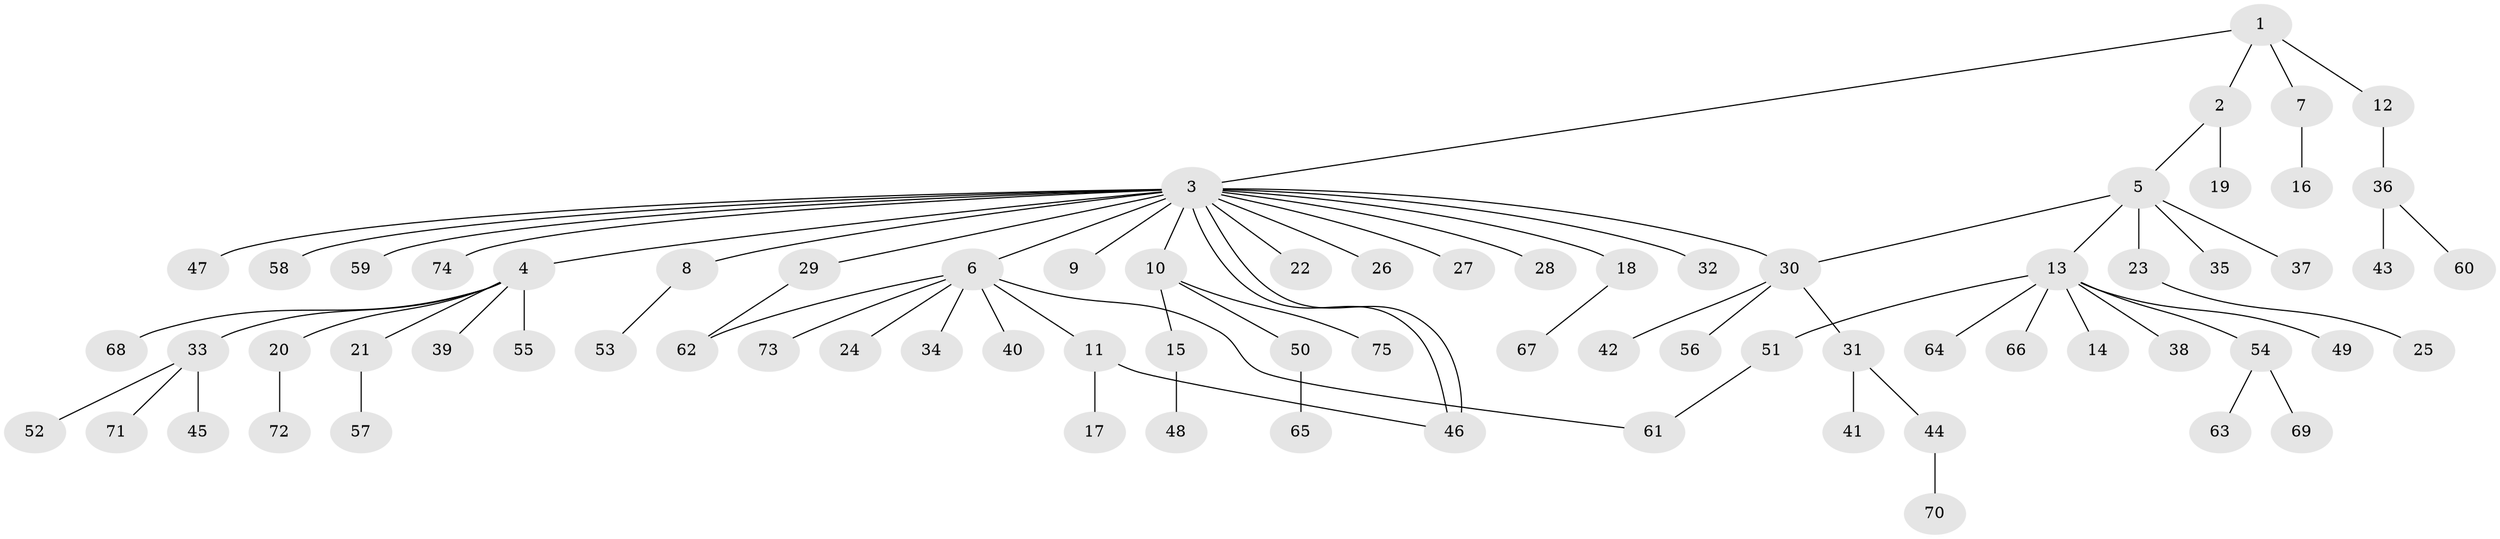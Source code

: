 // Generated by graph-tools (version 1.1) at 2025/49/03/09/25 03:49:51]
// undirected, 75 vertices, 79 edges
graph export_dot {
graph [start="1"]
  node [color=gray90,style=filled];
  1;
  2;
  3;
  4;
  5;
  6;
  7;
  8;
  9;
  10;
  11;
  12;
  13;
  14;
  15;
  16;
  17;
  18;
  19;
  20;
  21;
  22;
  23;
  24;
  25;
  26;
  27;
  28;
  29;
  30;
  31;
  32;
  33;
  34;
  35;
  36;
  37;
  38;
  39;
  40;
  41;
  42;
  43;
  44;
  45;
  46;
  47;
  48;
  49;
  50;
  51;
  52;
  53;
  54;
  55;
  56;
  57;
  58;
  59;
  60;
  61;
  62;
  63;
  64;
  65;
  66;
  67;
  68;
  69;
  70;
  71;
  72;
  73;
  74;
  75;
  1 -- 2;
  1 -- 3;
  1 -- 7;
  1 -- 12;
  2 -- 5;
  2 -- 19;
  3 -- 4;
  3 -- 6;
  3 -- 8;
  3 -- 9;
  3 -- 10;
  3 -- 18;
  3 -- 22;
  3 -- 26;
  3 -- 27;
  3 -- 28;
  3 -- 29;
  3 -- 30;
  3 -- 32;
  3 -- 46;
  3 -- 46;
  3 -- 47;
  3 -- 58;
  3 -- 59;
  3 -- 74;
  4 -- 20;
  4 -- 21;
  4 -- 33;
  4 -- 39;
  4 -- 55;
  4 -- 68;
  5 -- 13;
  5 -- 23;
  5 -- 30;
  5 -- 35;
  5 -- 37;
  6 -- 11;
  6 -- 24;
  6 -- 34;
  6 -- 40;
  6 -- 61;
  6 -- 62;
  6 -- 73;
  7 -- 16;
  8 -- 53;
  10 -- 15;
  10 -- 50;
  10 -- 75;
  11 -- 17;
  11 -- 46;
  12 -- 36;
  13 -- 14;
  13 -- 38;
  13 -- 49;
  13 -- 51;
  13 -- 54;
  13 -- 64;
  13 -- 66;
  15 -- 48;
  18 -- 67;
  20 -- 72;
  21 -- 57;
  23 -- 25;
  29 -- 62;
  30 -- 31;
  30 -- 42;
  30 -- 56;
  31 -- 41;
  31 -- 44;
  33 -- 45;
  33 -- 52;
  33 -- 71;
  36 -- 43;
  36 -- 60;
  44 -- 70;
  50 -- 65;
  51 -- 61;
  54 -- 63;
  54 -- 69;
}
